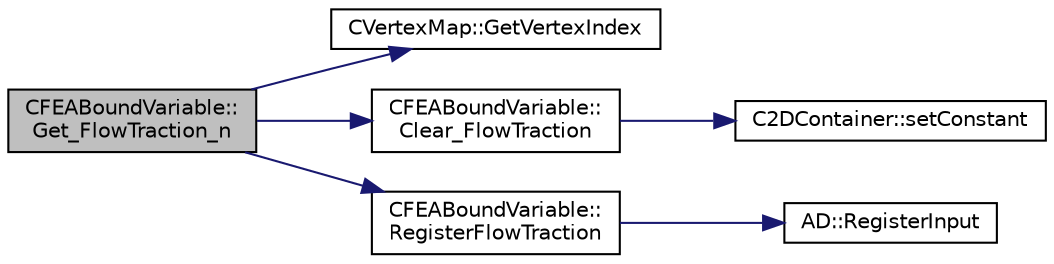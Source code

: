 digraph "CFEABoundVariable::Get_FlowTraction_n"
{
  edge [fontname="Helvetica",fontsize="10",labelfontname="Helvetica",labelfontsize="10"];
  node [fontname="Helvetica",fontsize="10",shape=record];
  rankdir="LR";
  Node34 [label="CFEABoundVariable::\lGet_FlowTraction_n",height=0.2,width=0.4,color="black", fillcolor="grey75", style="filled", fontcolor="black"];
  Node34 -> Node35 [color="midnightblue",fontsize="10",style="solid",fontname="Helvetica"];
  Node35 [label="CVertexMap::GetVertexIndex",height=0.2,width=0.4,color="black", fillcolor="white", style="filled",URL="$class_c_vertex_map.html#ae62665f7065cb9e31c2aec1ec90c0afc",tooltip="Convert a point index to vertex index. "];
  Node34 -> Node36 [color="midnightblue",fontsize="10",style="solid",fontname="Helvetica"];
  Node36 [label="CFEABoundVariable::\lClear_FlowTraction",height=0.2,width=0.4,color="black", fillcolor="white", style="filled",URL="$class_c_f_e_a_bound_variable.html#afabe706b73eef89c5ae65fe5bba16a55",tooltip="Clear the flow traction residual. "];
  Node36 -> Node37 [color="midnightblue",fontsize="10",style="solid",fontname="Helvetica"];
  Node37 [label="C2DContainer::setConstant",height=0.2,width=0.4,color="black", fillcolor="white", style="filled",URL="$class_c2_d_container.html#ab9f8a545ab85abdd3291f0f65b4f411b",tooltip="Set value of all entries to \"value\". "];
  Node34 -> Node38 [color="midnightblue",fontsize="10",style="solid",fontname="Helvetica"];
  Node38 [label="CFEABoundVariable::\lRegisterFlowTraction",height=0.2,width=0.4,color="black", fillcolor="white", style="filled",URL="$class_c_f_e_a_bound_variable.html#ae3eb76c27f1ca02ab743861216229c5b",tooltip="Register the flow tractions as input variable. "];
  Node38 -> Node39 [color="midnightblue",fontsize="10",style="solid",fontname="Helvetica"];
  Node39 [label="AD::RegisterInput",height=0.2,width=0.4,color="black", fillcolor="white", style="filled",URL="$namespace_a_d.html#a05310227c195f7e83d394ce9cae8b73e",tooltip="Registers the variable as an input and saves internal data (indices). I.e. as a leaf of the computati..."];
}
